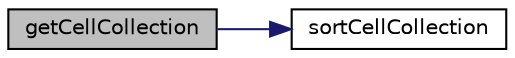digraph "getCellCollection"
{
  edge [fontname="Helvetica",fontsize="10",labelfontname="Helvetica",labelfontsize="10"];
  node [fontname="Helvetica",fontsize="10",shape=record];
  rankdir="LR";
  Node205 [label="getCellCollection",height=0.2,width=0.4,color="black", fillcolor="grey75", style="filled", fontcolor="black"];
  Node205 -> Node206 [color="midnightblue",fontsize="10",style="solid",fontname="Helvetica"];
  Node206 [label="sortCellCollection",height=0.2,width=0.4,color="black", fillcolor="white", style="filled",URL="$class_p_h_p_excel___worksheet.html#a36a4eafcae2e571d703a607ab71c21ed"];
}
